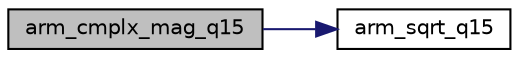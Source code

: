 digraph "arm_cmplx_mag_q15"
{
  edge [fontname="Helvetica",fontsize="10",labelfontname="Helvetica",labelfontsize="10"];
  node [fontname="Helvetica",fontsize="10",shape=record];
  rankdir="LR";
  Node2 [label="arm_cmplx_mag_q15",height=0.2,width=0.4,color="black", fillcolor="grey75", style="filled", fontcolor="black"];
  Node2 -> Node3 [color="midnightblue",fontsize="10",style="solid",fontname="Helvetica"];
  Node3 [label="arm_sqrt_q15",height=0.2,width=0.4,color="black", fillcolor="white", style="filled",URL="$group___s_q_r_t.html#ga5abe5ca724f3e15849662b03752c1238",tooltip="Q15 square root function. "];
}
